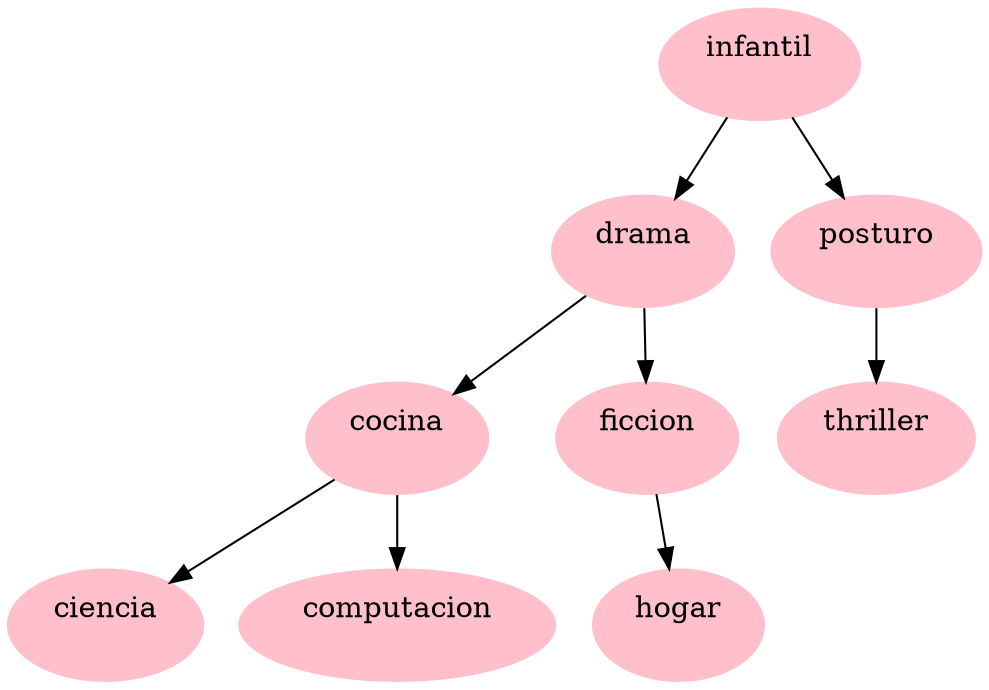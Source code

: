 digraph G {
"infantil\n "[sides=5,color=pink,style=filled]; "infantil\n "->"drama\n ";
"infantil\n "->"posturo\n ";
"drama\n "->"cocina\n ";
"drama\n "->"ficcion\n ";
"cocina\n "->"ciencia\n ";
"cocina\n "->"computacion\n ";
"ficcion\n "->"hogar\n ";
"posturo\n "->"thriller\n ";
 "drama\n "[sides=5,color = pink,style=filled];"cocina\n "[sides=5,color = pink,style=filled];"ciencia\n "[sides=5,color = pink,style=filled]; "posturo\n "[sides=5,color = pink,style=filled];"ficcion\n "[sides=5,color = pink,style=filled];"computacion\n "[sides=5,color = pink,style=filled];"hogar\n "[sides=5,color = pink,style=filled];"thriller\n "[sides=5,color = pink,style=filled];}